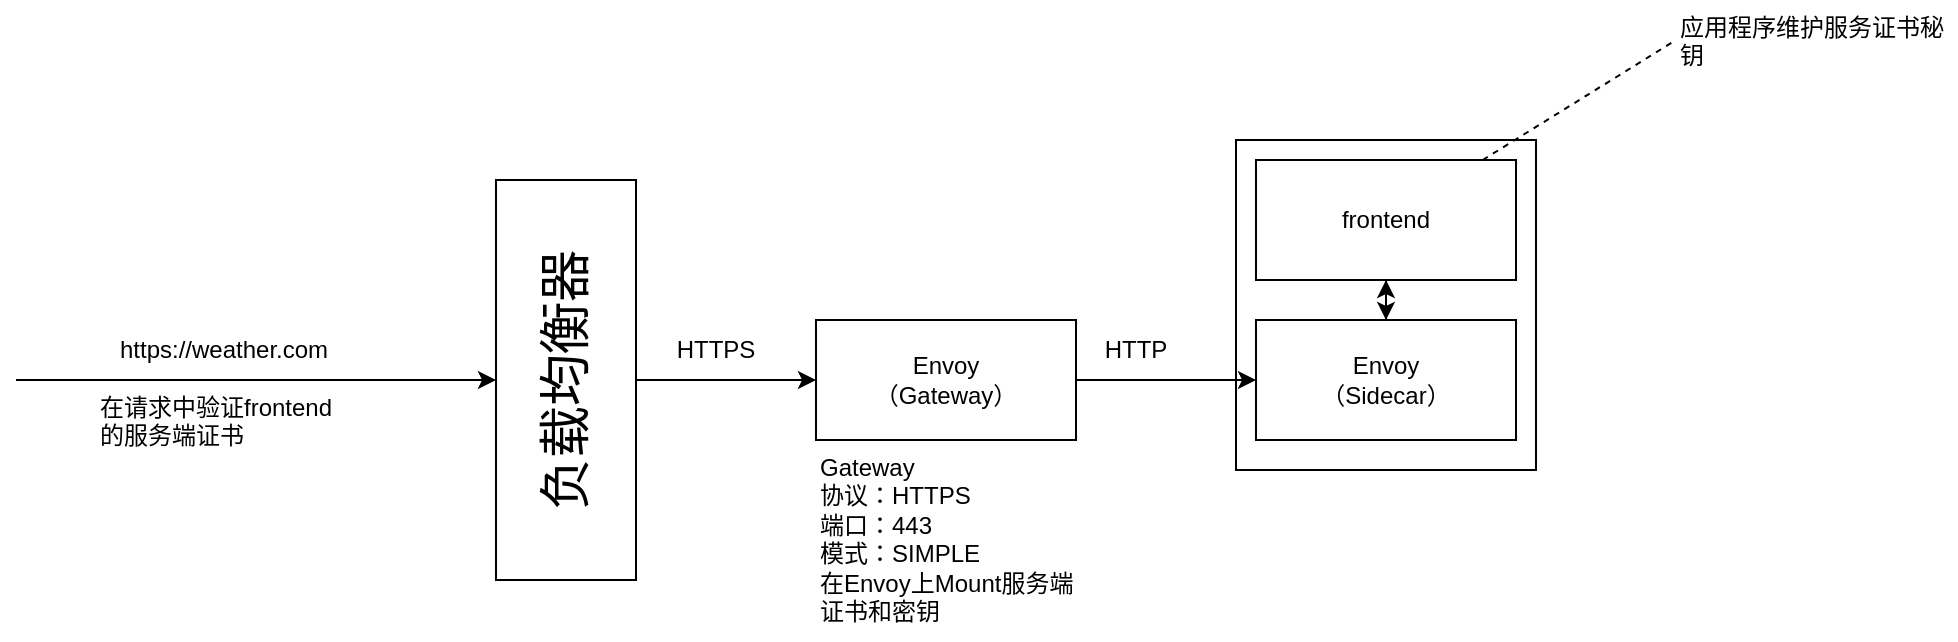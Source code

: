<mxfile version="12.6.5" type="device"><diagram id="nufeWGokYyjdKicKmiSM" name="Page-1"><mxGraphModel dx="1024" dy="592" grid="1" gridSize="10" guides="1" tooltips="1" connect="1" arrows="1" fold="1" page="1" pageScale="1" pageWidth="2339" pageHeight="3300" math="0" shadow="0"><root><mxCell id="0"/><mxCell id="1" parent="0"/><mxCell id="PfPDH9epOdCypgDGCxOL-14" value="" style="rounded=0;whiteSpace=wrap;html=1;align=left;" vertex="1" parent="1"><mxGeometry x="690" y="290" width="150" height="165" as="geometry"/></mxCell><mxCell id="PfPDH9epOdCypgDGCxOL-1" value="&lt;font style=&quot;font-size: 26px&quot;&gt;负载均衡器&lt;/font&gt;" style="rounded=0;whiteSpace=wrap;html=1;horizontal=0;" vertex="1" parent="1"><mxGeometry x="320" y="310" width="70" height="200" as="geometry"/></mxCell><mxCell id="PfPDH9epOdCypgDGCxOL-2" value="" style="endArrow=classic;html=1;entryX=0;entryY=0.5;entryDx=0;entryDy=0;" edge="1" parent="1" target="PfPDH9epOdCypgDGCxOL-1"><mxGeometry width="50" height="50" relative="1" as="geometry"><mxPoint x="80" y="410" as="sourcePoint"/><mxPoint x="100" y="460" as="targetPoint"/></mxGeometry></mxCell><mxCell id="PfPDH9epOdCypgDGCxOL-3" value="https://weather.com" style="text;html=1;strokeColor=none;fillColor=none;align=left;verticalAlign=middle;whiteSpace=wrap;rounded=0;" vertex="1" parent="1"><mxGeometry x="130" y="380" width="120" height="30" as="geometry"/></mxCell><mxCell id="PfPDH9epOdCypgDGCxOL-4" value="在请求中验证frontend的服务端证书" style="text;html=1;strokeColor=none;fillColor=none;align=left;verticalAlign=top;whiteSpace=wrap;rounded=0;" vertex="1" parent="1"><mxGeometry x="120" y="410" width="120" height="50" as="geometry"/></mxCell><mxCell id="PfPDH9epOdCypgDGCxOL-5" value="" style="endArrow=classic;html=1;exitX=1;exitY=0.5;exitDx=0;exitDy=0;" edge="1" parent="1" source="PfPDH9epOdCypgDGCxOL-1"><mxGeometry width="50" height="50" relative="1" as="geometry"><mxPoint x="510" y="410" as="sourcePoint"/><mxPoint x="480" y="410" as="targetPoint"/></mxGeometry></mxCell><mxCell id="PfPDH9epOdCypgDGCxOL-6" value="HTTPS" style="text;html=1;strokeColor=none;fillColor=none;align=center;verticalAlign=middle;whiteSpace=wrap;rounded=0;" vertex="1" parent="1"><mxGeometry x="410" y="385" width="40" height="20" as="geometry"/></mxCell><mxCell id="PfPDH9epOdCypgDGCxOL-7" value="Envoy&lt;br&gt;（Gateway）" style="rounded=0;whiteSpace=wrap;html=1;align=center;" vertex="1" parent="1"><mxGeometry x="480" y="380" width="130" height="60" as="geometry"/></mxCell><mxCell id="PfPDH9epOdCypgDGCxOL-8" value="" style="endArrow=classic;html=1;exitX=1;exitY=0.5;exitDx=0;exitDy=0;entryX=0;entryY=0.5;entryDx=0;entryDy=0;" edge="1" parent="1" source="PfPDH9epOdCypgDGCxOL-7" target="PfPDH9epOdCypgDGCxOL-13"><mxGeometry width="50" height="50" relative="1" as="geometry"><mxPoint x="730" y="410" as="sourcePoint"/><mxPoint x="680" y="410" as="targetPoint"/></mxGeometry></mxCell><mxCell id="PfPDH9epOdCypgDGCxOL-9" value="HTTP" style="text;html=1;strokeColor=none;fillColor=none;align=center;verticalAlign=middle;whiteSpace=wrap;rounded=0;" vertex="1" parent="1"><mxGeometry x="620" y="385" width="40" height="20" as="geometry"/></mxCell><mxCell id="PfPDH9epOdCypgDGCxOL-11" value="Gateway&lt;br&gt;协议：HTTPS&lt;br&gt;端口：443&lt;br&gt;模式：SIMPLE&lt;br&gt;在Envoy上Mount服务端证书和密钥" style="text;html=1;strokeColor=none;fillColor=none;align=left;verticalAlign=top;whiteSpace=wrap;rounded=0;" vertex="1" parent="1"><mxGeometry x="480" y="440" width="140" height="100" as="geometry"/></mxCell><mxCell id="PfPDH9epOdCypgDGCxOL-13" value="Envoy&lt;br&gt;（Sidecar）" style="rounded=0;whiteSpace=wrap;html=1;align=center;" vertex="1" parent="1"><mxGeometry x="700" y="380" width="130" height="60" as="geometry"/></mxCell><mxCell id="PfPDH9epOdCypgDGCxOL-16" style="edgeStyle=orthogonalEdgeStyle;rounded=0;orthogonalLoop=1;jettySize=auto;html=1;startArrow=classic;startFill=1;" edge="1" parent="1" source="PfPDH9epOdCypgDGCxOL-15" target="PfPDH9epOdCypgDGCxOL-13"><mxGeometry relative="1" as="geometry"/></mxCell><mxCell id="PfPDH9epOdCypgDGCxOL-18" style="rounded=0;orthogonalLoop=1;jettySize=auto;html=1;startArrow=none;startFill=0;endArrow=none;endFill=0;dashed=1;entryX=0;entryY=0.5;entryDx=0;entryDy=0;" edge="1" parent="1" source="PfPDH9epOdCypgDGCxOL-15" target="PfPDH9epOdCypgDGCxOL-17"><mxGeometry relative="1" as="geometry"/></mxCell><mxCell id="PfPDH9epOdCypgDGCxOL-15" value="frontend" style="rounded=0;whiteSpace=wrap;html=1;align=center;" vertex="1" parent="1"><mxGeometry x="700" y="300" width="130" height="60" as="geometry"/></mxCell><mxCell id="PfPDH9epOdCypgDGCxOL-17" value="应用程序维护服务证书秘钥" style="text;html=1;strokeColor=none;fillColor=none;align=left;verticalAlign=top;whiteSpace=wrap;rounded=0;" vertex="1" parent="1"><mxGeometry x="910" y="220" width="140" height="40" as="geometry"/></mxCell></root></mxGraphModel></diagram></mxfile>